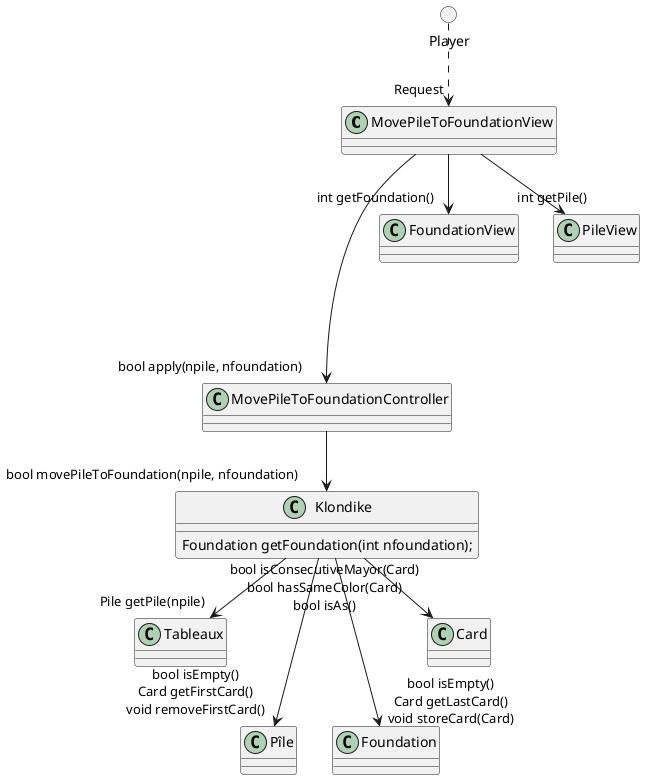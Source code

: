@startuml
class MovePileToFoundationView
class MovePileToFoundationController
class Klondike
circle Player

Player ..> "Request" MovePileToFoundationView

MovePileToFoundationView --> "int getFoundation()" FoundationView
MovePileToFoundationView --> "int getPile()" PileView

MovePileToFoundationView ----> "bool apply(npile, nfoundation)" MovePileToFoundationController

MovePileToFoundationController --> "bool movePileToFoundation(npile, nfoundation)" Klondike

class Klondike {
   Foundation getFoundation(int nfoundation);
}

Klondike --> "Pile getPile(npile)" Tableaux

Klondike ---> "bool isEmpty()\nCard getFirstCard()\nvoid removeFirstCard()" Pîle
Klondike ---> "bool isEmpty()\nCard getLastCard()\nvoid storeCard(Card)" Foundation

Klondike --> "bool isConsecutiveMayor(Card)\nbool hasSameColor(Card)\nbool isAs()" Card

@enduml
